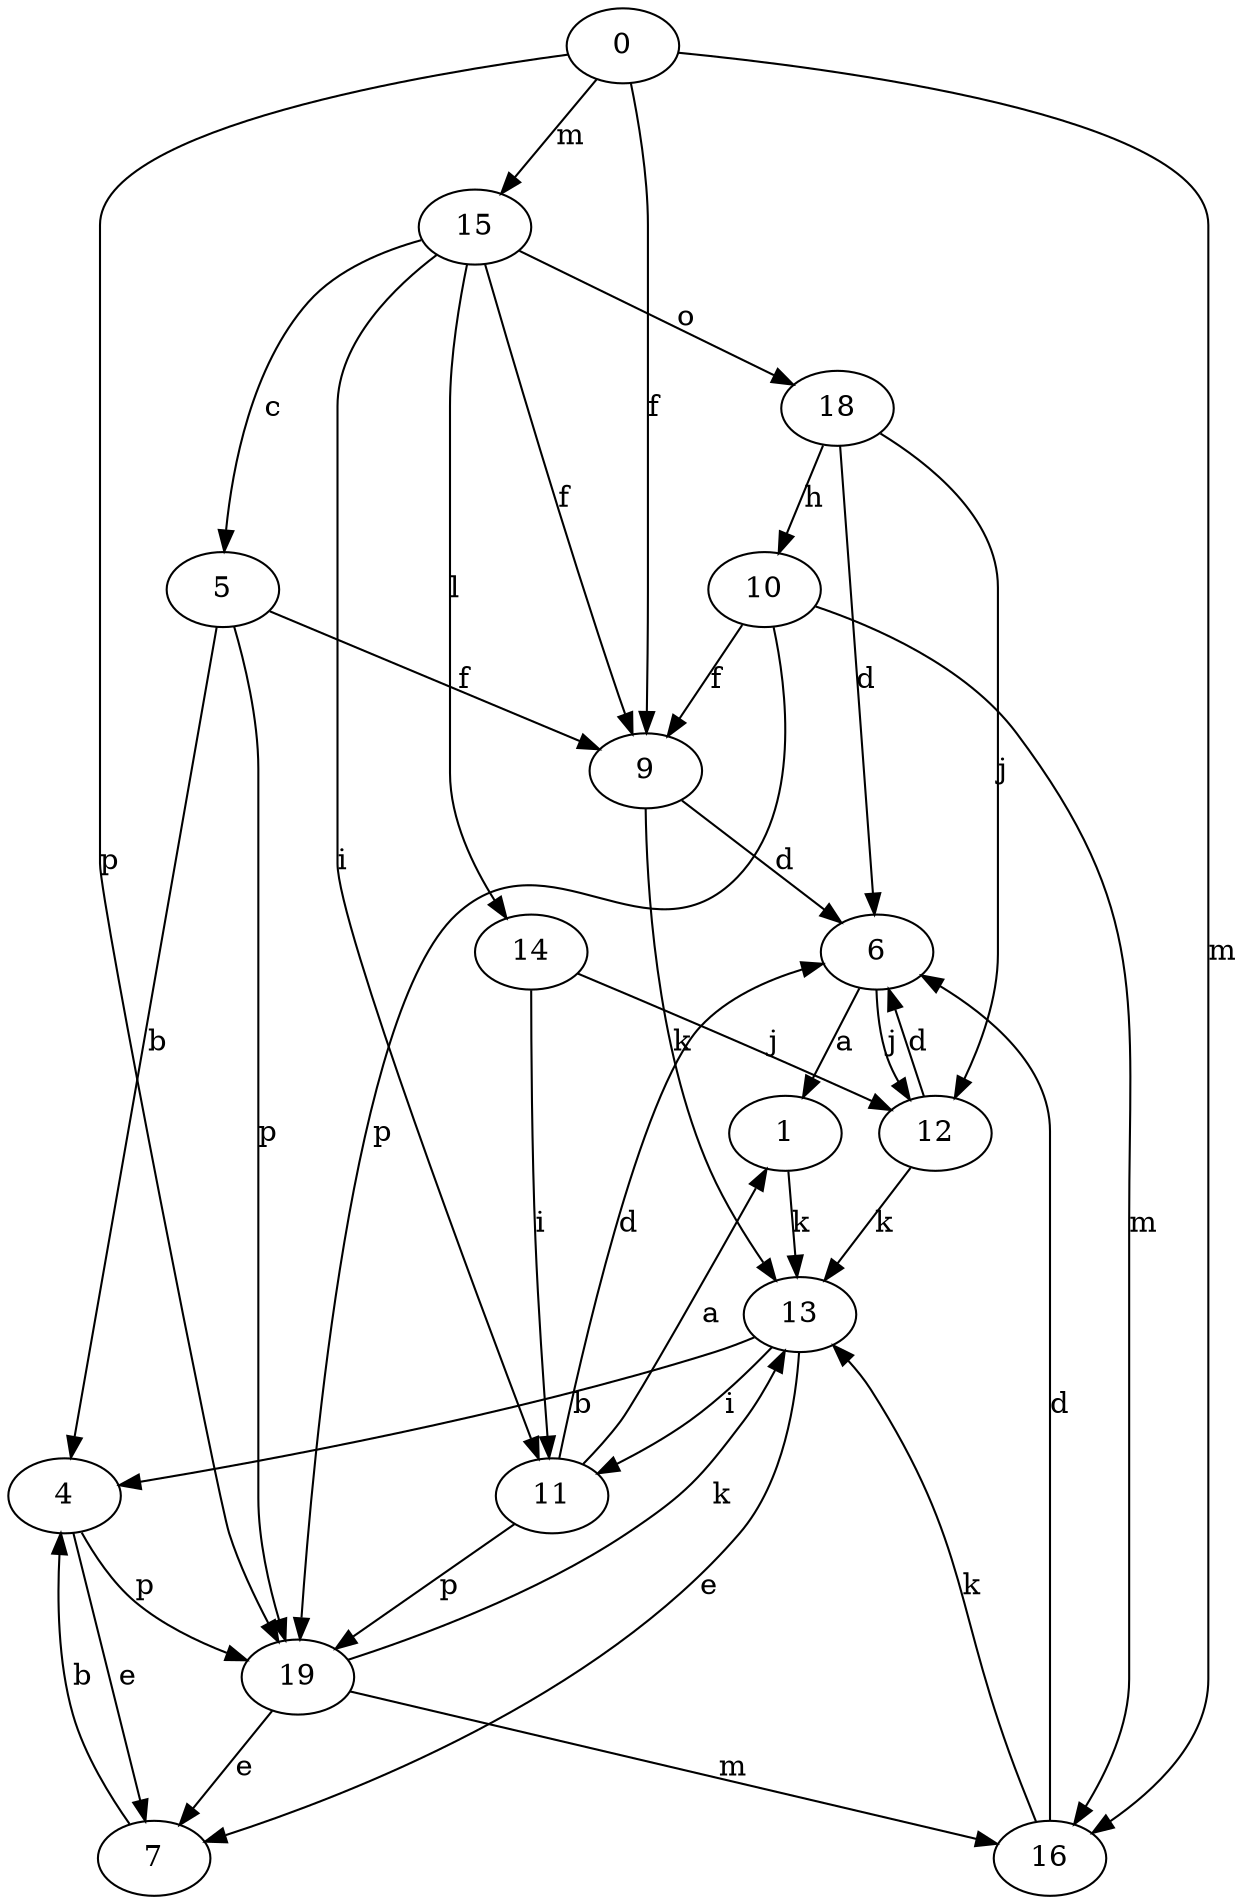 strict digraph  {
0;
1;
4;
5;
6;
7;
9;
10;
11;
12;
13;
14;
15;
16;
18;
19;
0 -> 9  [label=f];
0 -> 15  [label=m];
0 -> 16  [label=m];
0 -> 19  [label=p];
1 -> 13  [label=k];
4 -> 7  [label=e];
4 -> 19  [label=p];
5 -> 4  [label=b];
5 -> 9  [label=f];
5 -> 19  [label=p];
6 -> 1  [label=a];
6 -> 12  [label=j];
7 -> 4  [label=b];
9 -> 6  [label=d];
9 -> 13  [label=k];
10 -> 9  [label=f];
10 -> 16  [label=m];
10 -> 19  [label=p];
11 -> 1  [label=a];
11 -> 6  [label=d];
11 -> 19  [label=p];
12 -> 6  [label=d];
12 -> 13  [label=k];
13 -> 4  [label=b];
13 -> 7  [label=e];
13 -> 11  [label=i];
14 -> 11  [label=i];
14 -> 12  [label=j];
15 -> 5  [label=c];
15 -> 9  [label=f];
15 -> 11  [label=i];
15 -> 14  [label=l];
15 -> 18  [label=o];
16 -> 6  [label=d];
16 -> 13  [label=k];
18 -> 6  [label=d];
18 -> 10  [label=h];
18 -> 12  [label=j];
19 -> 7  [label=e];
19 -> 13  [label=k];
19 -> 16  [label=m];
}
